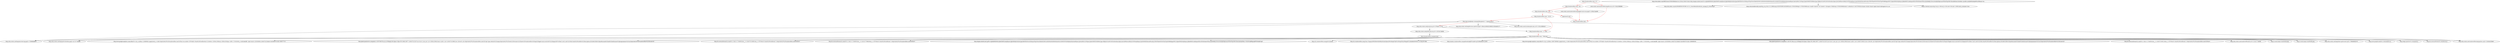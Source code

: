 strict digraph G {
ratio=compress;
"http://cdn.sstatic.net/Js/stub.en.js?v=f79ea677275d" -> "http://stackoverflow.com/---17:7855";
"http://stackoverflow.com/---7856:end" -> "http://cdn.sstatic.net/stackoverflow/all.css?v=21e2177a80d8";
"http://stackoverflow.com/---7856:end" -> "http://i.stack.imgur.com/xKsQb.png";
"http://stackoverflow.com/---7856:end" -> "http://i.stack.imgur.com/tKsDb.png";
"http://stackoverflow.com/---7856:end" -> "http://cdn.sstatic.net/img/share-sprite-new.svg?v=7966d6d82b78";
"http://stackoverflow.com/---7856:end" -> "http://cdn.sstatic.net/stackoverflow/img/sprites.svg?v=1bc6a0c03b68";
"http://stackoverflow.com/---7856:end" -> "http://cdn.sstatic.net/Img/mini-hero-bg.png?v=7f269bbbdb22";
"http://stackoverflow.com/---7856:end" -> "http://cdn.sstatic.net/Img/sprite-herobox.png?v=d173774f3a9f";
"http://stackoverflow.com/---7856:end" -> "http://www.google-analytics.com/analytics.js";
"http://stackoverflow.com/---7856:end" -> "http://edge.quantserve.com/quant.js";
"http://stackoverflow.com/---7856:end" -> "http://b.scorecardresearch.com/beacon.js";
"http://ajax.googleapis.com/ajax/libs/jquery/1.7.1/jquery.min.js" -> "http://cdn.sstatic.net/img/favicons-sprite16.png?v=fddce2e0664fc366fd231694e681377";
"http://cdn.sstatic.net/Js/stub.en.js?v=f79ea677275d" -> "http://cdn.sstatic.net/Js/full-anon.en.js?v=c5525e7a9906";
"http://stackoverflow.com/---7856:end" -> "http://www.google-analytics.com/collect?v=1&_v=j33&a=1165883&t=pageview&_s=1&dl=http%3A%2F%2Fstackoverflow.com%2F&ul=en-us&de=UTF-8&dt=Stack%20Overflow&sd=24-bit&sr=1920x1200&vp=1830x1055&je=1&fl=17.0%20r0&_u=AACAAAQBI~&jid=&cid=1232355954.1434373122&tid=UA-5620270-1&z=183277713";
"http://stackoverflow.com/---7856:end" -> "http://pixel.quantserve.com/pixel;r=1878758578;a=p-c1rF4kxgLUzNc;fpan=0;fpa=P0-1946119077-1434373122237;ns=0;ce=1;cm=;je=1;sr=1920x1200x24;enc=n;dst=1;et=1434373153862;tzo=240;ref=;url=http%3A%2F%2Fstackoverflow.com%2F;ogl=type.website%2Cimage.http%3A%2F%2Fcdn%252Esstatic%252Enet%2Fstackoverflow%2Fimg%2Fapple-touch-icon%402%252Epng%3Fv%3Dea71a5211a91%2Ctitle.Stack%20Overflow%2Cdescription.Q%26A%20for%20professional%20and%20enthusiast%20programmers%2Curl.http%3A%2F%2Fstackoverflow%252Ecom%2F";
"http://stackoverflow.com/---7856:end" -> "http://b.scorecardresearch.com/b?c1=2&c2=17440561&ns__t=1434373153861&ns_c=UTF-8&c8=Stack%20Overflow&c7=http%3A%2F%2Fstackoverflow.com%2F&c9=";
"http://stackoverflow.com/---7856:end" -> "http://b.scorecardresearch.com/b2?c1=2&c2=17440561&ns__t=1425137796640&ns_c=UTF-8&c8=Stack%20Overflow&c7=http%3A%2F%2Fstackoverflow.com%2F&c9=";
"http://cdn.sstatic.net/Js/full-anon.en.js?v=c5525e7a9906" -> "http://stackoverflow.com/gps/event";
"http://stackoverflow.com/---7856:end" -> "http://engine.adzerk.net/i.gif?e=eyJhdiI6NDM3LCJhdCI6MTcsImJ0IjowLCJjbSI6MjEzNzQ3LCJjaCI6MTE3OCwiY3IiOjcyNTg2OSwiZGkiOiI2MGUxZDI3MzNiODI0MGQxOGI1OGM0YWVhODljNjQzMyIsImRtIjoxLCJmYyI6NzU2MTgxLCJmbCI6NDY5MDk4LCJpcCI6IjEyOC4zMC43OS45IiwibnciOjIyLCJwYyI6MywicHIiOjU3OTMsInJ0IjoyLCJzdCI6ODI3NywidWsiOiJ1ZTEtNTkxMGY0OTQ5ZTg3NGRkMjgzMWU2ZjkxMWE0OGJiMjciLCJ6biI6NDUsInRzIjoxNDI1MTM3NzkwNTEzLCJiZiI6dHJ1ZSwicG4iOiJhZHplcmsxNTE4NTg2NDU3IiwiZnEiOjF9&s=Y-X32WvjBfDgicq6FPTyWq9TvgM";
"http://view.atdmt.com/MRT/iview/478350399/direct;wi.220;hi.250/01?click=http://engine.adzerk.net/r?e=eyJhdiI6NDM3LCJhdCI6MTcsImJ0IjowLCJjbSI6MjEzNzQ3LCJjaCI6MTE3OCwiY3IiOjcyNTg2OSwiZGkiOiI2MGUxZDI3MzNiODI0MGQxOGI1OGM0YWVhODljNjQzMyIsImRtIjoxLCJmYyI6NzU2MTgxLCJmbCI6NDY5MDk4LCJpcCI6IjEyOC4zMC43OS45IiwibnciOjIyLCJwYyI6MywicHIiOjU3OTMsInJ0IjoyLCJzdCI6ODI3NywidWsiOiJ1ZTEtNTkxMGY0OTQ5ZTg3NGRkMjgzMWU2ZjkxMWE0OGJiMjciLCJ6biI6NDUsInRzIjoxNDI1MTM3NzkwNTEzLCJiZiI6dHJ1ZSwicG4iOiJhZHplcmsxNTE4NTg2NDU3IiwidXIiOm51bGx9&s=Jce3Ee-l-qvPpN6UAnYgMVd-nTE&url=%u" -> "http://cdn.atdmt.com/ds/NMMRTRUMTCRF/141212_StaticRebuild/websites_manage_ft_220x250.gif";
"http://view.atdmt.com/MRT/iview/478350399/direct;wi.220;hi.250/01?click=http://engine.adzerk.net/r?e=eyJhdiI6NDM3LCJhdCI6MTcsImJ0IjowLCJjbSI6MjEzNzQ3LCJjaCI6MTE3OCwiY3IiOjcyNTg2OSwiZGkiOiI2MGUxZDI3MzNiODI0MGQxOGI1OGM0YWVhODljNjQzMyIsImRtIjoxLCJmYyI6NzU2MTgxLCJmbCI6NDY5MDk4LCJpcCI6IjEyOC4zMC43OS45IiwibnciOjIyLCJwYyI6MywicHIiOjU3OTMsInJ0IjoyLCJzdCI6ODI3NywidWsiOiJ1ZTEtNTkxMGY0OTQ5ZTg3NGRkMjgzMWU2ZjkxMWE0OGJiMjciLCJ6biI6NDUsInRzIjoxNDI1MTM3NzkwNTEzLCJiZiI6dHJ1ZSwicG4iOiJhZHplcmsxNTE4NTg2NDU3IiwidXIiOm51bGx9&s=Jce3Ee-l-qvPpN6UAnYgMVd-nTE&url=%u" -> "https://cdn.doubleverify.com/dvtp_src.js?ctx=2111880&cmp=RUMTCRF01833MRT&sid=478350399&plc=478350399&num=&adid=&advid=1611&adsrv=2&region=30&btreg=478350399&btadsrv=atdmt&crt=344797862&crtname=&chnl=&unit=&pid=&uid=&dvtagver=6.1.src";
"http://view.atdmt.com/MRT/iview/478350399/direct;wi.220;hi.250/01?click=http://engine.adzerk.net/r?e=eyJhdiI6NDM3LCJhdCI6MTcsImJ0IjowLCJjbSI6MjEzNzQ3LCJjaCI6MTE3OCwiY3IiOjcyNTg2OSwiZGkiOiI2MGUxZDI3MzNiODI0MGQxOGI1OGM0YWVhODljNjQzMyIsImRtIjoxLCJmYyI6NzU2MTgxLCJmbCI6NDY5MDk4LCJpcCI6IjEyOC4zMC43OS45IiwibnciOjIyLCJwYyI6MywicHIiOjU3OTMsInJ0IjoyLCJzdCI6ODI3NywidWsiOiJ1ZTEtNTkxMGY0OTQ5ZTg3NGRkMjgzMWU2ZjkxMWE0OGJiMjciLCJ6biI6NDUsInRzIjoxNDI1MTM3NzkwNTEzLCJiZiI6dHJ1ZSwicG4iOiJhZHplcmsxNTE4NTg2NDU3IiwidXIiOm51bGx9&s=Jce3Ee-l-qvPpN6UAnYgMVd-nTE&url=%u" -> "https://c.betrad.com/surly.js?;ad_w=300;ad_h=250;coid=343;nid=11908;check_container=true";
"http://stackoverflow.com/---7856:end" -> "http://clc.stackoverflow.com/j/p?d=hireme";
"http://ajax.googleapis.com/ajax/libs/jquery/1.7.1/jquery.min.js" -> "http://cdn.sstatic.net/clc/styles/jobs.min.css?v=202e16fd8420";
"http://stackoverflow.com/---7856:end" -> "http://clc.stackoverflow.com/j/i?an=Y5pzpLi0WfGSBwMQMDEyMLMyMjAxsDMCeRxgIYYjHUwM3nqSNxL0F9gzgWUZuRiA8h0NWMVz--Z7cNq1tFr-BAA";
"http://stackoverflow.com/---7856:end" -> "http://careers.stackoverflow.com/gethired/i/qKJITU4y8AV-q2Ub3BmKkcW-2yFdC";
"http://stackoverflow.com/---7856:end" -> "http://cdn.sstatic.net/stackoverflow/all.css?v=21e2177a80d8";
"http://stackoverflow.com/---7856:end" -> "http://i.stack.imgur.com/xKsQb.png";
"http://stackoverflow.com/---7856:end" -> "http://i.stack.imgur.com/tKsDb.png";
"http://stackoverflow.com/---7856:end" -> "http://cdn.sstatic.net/img/share-sprite-new.svg?v=7966d6d82b78";
"http://stackoverflow.com/---7856:end" -> "http://www.google-analytics.com/analytics.js";
"http://stackoverflow.com/---7856:end" -> "http://edge.quantserve.com/quant.js";
"http://stackoverflow.com/---7856:end" -> "http://b.scorecardresearch.com/beacon.js";
"http://ajax.googleapis.com/ajax/libs/jquery/1.7.1/jquery.min.js" -> "http://cdn.sstatic.net/stackoverflow/img/sprites.svg?v=1bc6a0c03b68";
"http://ajax.googleapis.com/ajax/libs/jquery/1.7.1/jquery.min.js" -> "http://cdn.sstatic.net/Img/mini-hero-bg.png?v=7f269bbbdb22";
"http://ajax.googleapis.com/ajax/libs/jquery/1.7.1/jquery.min.js" -> "http://cdn.sstatic.net/Img/sprite-herobox.png?v=d173774f3a9f";
"http://ajax.googleapis.com/ajax/libs/jquery/1.7.1/jquery.min.js" -> "http://cdn.sstatic.net/img/favicons-sprite16.png?v=fddce2e0664fc366fd231694e681377";
"http://cdn.sstatic.net/Js/stub.en.js?v=f79ea677275d" -> "http://cdn.sstatic.net/Js/full-anon.en.js?v=c5525e7a9906";
"http://stackoverflow.com/---7856:end" -> "http://www.google-analytics.com/collect?v=1&_v=j33&a=106373636&t=pageview&_s=1&dl=http%3A%2F%2Fstackoverflow.com%2F&ul=en-us&de=UTF-8&dt=Stack%20Overflow&sd=24-bit&sr=1920x1200&vp=1830x1055&je=1&fl=17.0%20r0&_u=AACAAAQBI~&jid=&cid=1232355954.1434373122&tid=UA-5620270-1&z=1084858161";
"http://stackoverflow.com/---7856:end" -> "http://pixel.quantserve.com/pixel;r=182767106;a=p-c1rF4kxgLUzNc;fpan=0;fpa=P0-1946119077-1434373122237;ns=0;ce=1;cm=;je=1;sr=1920x1200x24;enc=n;dst=1;et=1434373180215;tzo=240;ref=;url=http%3A%2F%2Fstackoverflow.com%2F;ogl=type.website%2Cimage.http%3A%2F%2Fcdn%252Esstatic%252Enet%2Fstackoverflow%2Fimg%2Fapple-touch-icon%402%252Epng%3Fv%3Dea71a5211a91%2Ctitle.Stack%20Overflow%2Cdescription.Q%26A%20for%20professional%20and%20enthusiast%20programmers%2Curl.http%3A%2F%2Fstackoverflow%252Ecom%2F";
"http://stackoverflow.com/---7856:end" -> "http://b.scorecardresearch.com/b?c1=2&c2=17440561&ns__t=1434373180214&ns_c=UTF-8&c8=Stack%20Overflow&c7=http%3A%2F%2Fstackoverflow.com%2F&c9=";
"http://stackoverflow.com/---7856:end" -> "http://b.scorecardresearch.com/b2?c1=2&c2=17440561&ns__t=1425137796640&ns_c=UTF-8&c8=Stack%20Overflow&c7=http%3A%2F%2Fstackoverflow.com%2F&c9=";
"http://cdn.sstatic.net/Js/full-anon.en.js?v=c5525e7a9906" -> "http://stackoverflow.com/gps/event";
"http://stackoverflow.com/---7856:end" -> "http://engine.adzerk.net/i.gif?e=eyJhdiI6NDM3LCJhdCI6MTcsImJ0IjowLCJjbSI6MjEzNzQ3LCJjaCI6MTE3OCwiY3IiOjcyNTg2OSwiZGkiOiI2MGUxZDI3MzNiODI0MGQxOGI1OGM0YWVhODljNjQzMyIsImRtIjoxLCJmYyI6NzU2MTgxLCJmbCI6NDY5MDk4LCJpcCI6IjEyOC4zMC43OS45IiwibnciOjIyLCJwYyI6MywicHIiOjU3OTMsInJ0IjoyLCJzdCI6ODI3NywidWsiOiJ1ZTEtNTkxMGY0OTQ5ZTg3NGRkMjgzMWU2ZjkxMWE0OGJiMjciLCJ6biI6NDUsInRzIjoxNDI1MTM3NzkwNTEzLCJiZiI6dHJ1ZSwicG4iOiJhZHplcmsxNTE4NTg2NDU3IiwiZnEiOjF9&s=Y-X32WvjBfDgicq6FPTyWq9TvgM";
"http://view.atdmt.com/MRT/iview/478350399/direct;wi.220;hi.250/01?click=http://engine.adzerk.net/r?e=eyJhdiI6NDM3LCJhdCI6MTcsImJ0IjowLCJjbSI6MjEzNzQ3LCJjaCI6MTE3OCwiY3IiOjcyNTg2OSwiZGkiOiI2MGUxZDI3MzNiODI0MGQxOGI1OGM0YWVhODljNjQzMyIsImRtIjoxLCJmYyI6NzU2MTgxLCJmbCI6NDY5MDk4LCJpcCI6IjEyOC4zMC43OS45IiwibnciOjIyLCJwYyI6MywicHIiOjU3OTMsInJ0IjoyLCJzdCI6ODI3NywidWsiOiJ1ZTEtNTkxMGY0OTQ5ZTg3NGRkMjgzMWU2ZjkxMWE0OGJiMjciLCJ6biI6NDUsInRzIjoxNDI1MTM3NzkwNTEzLCJiZiI6dHJ1ZSwicG4iOiJhZHplcmsxNTE4NTg2NDU3IiwidXIiOm51bGx9&s=Jce3Ee-l-qvPpN6UAnYgMVd-nTE&url=%u" -> "http://cdn.atdmt.com/ds/NMMRTRUMTCRF/141212_StaticRebuild/websites_manage_ft_220x250.gif";
"http://view.atdmt.com/MRT/iview/478350399/direct;wi.220;hi.250/01?click=http://engine.adzerk.net/r?e=eyJhdiI6NDM3LCJhdCI6MTcsImJ0IjowLCJjbSI6MjEzNzQ3LCJjaCI6MTE3OCwiY3IiOjcyNTg2OSwiZGkiOiI2MGUxZDI3MzNiODI0MGQxOGI1OGM0YWVhODljNjQzMyIsImRtIjoxLCJmYyI6NzU2MTgxLCJmbCI6NDY5MDk4LCJpcCI6IjEyOC4zMC43OS45IiwibnciOjIyLCJwYyI6MywicHIiOjU3OTMsInJ0IjoyLCJzdCI6ODI3NywidWsiOiJ1ZTEtNTkxMGY0OTQ5ZTg3NGRkMjgzMWU2ZjkxMWE0OGJiMjciLCJ6biI6NDUsInRzIjoxNDI1MTM3NzkwNTEzLCJiZiI6dHJ1ZSwicG4iOiJhZHplcmsxNTE4NTg2NDU3IiwidXIiOm51bGx9&s=Jce3Ee-l-qvPpN6UAnYgMVd-nTE&url=%u" -> "https://cdn.doubleverify.com/dvtp_src.js?ctx=2111880&cmp=RUMTCRF01833MRT&sid=478350399&plc=478350399&num=&adid=&advid=1611&adsrv=2&region=30&btreg=478350399&btadsrv=atdmt&crt=344797862&crtname=&chnl=&unit=&pid=&uid=&dvtagver=6.1.src";
"http://view.atdmt.com/MRT/iview/478350399/direct;wi.220;hi.250/01?click=http://engine.adzerk.net/r?e=eyJhdiI6NDM3LCJhdCI6MTcsImJ0IjowLCJjbSI6MjEzNzQ3LCJjaCI6MTE3OCwiY3IiOjcyNTg2OSwiZGkiOiI2MGUxZDI3MzNiODI0MGQxOGI1OGM0YWVhODljNjQzMyIsImRtIjoxLCJmYyI6NzU2MTgxLCJmbCI6NDY5MDk4LCJpcCI6IjEyOC4zMC43OS45IiwibnciOjIyLCJwYyI6MywicHIiOjU3OTMsInJ0IjoyLCJzdCI6ODI3NywidWsiOiJ1ZTEtNTkxMGY0OTQ5ZTg3NGRkMjgzMWU2ZjkxMWE0OGJiMjciLCJ6biI6NDUsInRzIjoxNDI1MTM3NzkwNTEzLCJiZiI6dHJ1ZSwicG4iOiJhZHplcmsxNTE4NTg2NDU3IiwidXIiOm51bGx9&s=Jce3Ee-l-qvPpN6UAnYgMVd-nTE&url=%u" -> "https://c.betrad.com/surly.js?;ad_w=300;ad_h=250;coid=343;nid=11908;check_container=true";
"http://stackoverflow.com/---7856:end" -> "http://clc.stackoverflow.com/j/p?d=hireme";
"http://ajax.googleapis.com/ajax/libs/jquery/1.7.1/jquery.min.js" -> "http://cdn.sstatic.net/clc/styles/jobs.min.css?v=202e16fd8420";
"http://stackoverflow.com/---7856:end" -> "http://clc.stackoverflow.com/j/i?an=Y5pzpLi0WfGSBwMQMDEyMLMyMjAxsDMCeRxgIYYjHUwM3nqSNxL0F9gzgWUZuRiA8h0NWMVz--Z7cNq1tFr-BAA";
"http://stackoverflow.com/---7856:end" -> "http://careers.stackoverflow.com/gethired/i/qKJITU4y8AV-q2Ub3BmKkcW-2yFdC";
"http://stackoverflow.com/---0:7" -> "http://stackoverflow.com/---8:8"[color=red];
"http://stackoverflow.com/---8:8" -> "http://stackoverflow.com/---9:9"[color=red];
"http://stackoverflow.com/---9:9" -> "http://stackoverflow.com/---10:16"[color=red];
"http://stackoverflow.com/---10:16" -> "http://stackoverflow.com/---17:7855"[color=red];
"http://stackoverflow.com/---17:7855" -> "http://stackoverflow.com/---7856:end"[color=red];
"http://stackoverflow.com/---0:7" -> "//cdn.sstatic.net/stackoverflow/img/favicon.ico?v=00a326f96f68"[color=red];
"//cdn.sstatic.net/stackoverflow/img/favicon.ico?v=00a326f96f68" -> "http://stackoverflow.com/"[color=red];
"http://stackoverflow.com/---8:8" -> "//cdn.sstatic.net/stackoverflow/img/apple-touch-icon.png?v=41f6e13ade69"[color=red];
"//cdn.sstatic.net/stackoverflow/img/apple-touch-icon.png?v=41f6e13ade69" -> "http://stackoverflow.com/"[color=red];
"http://stackoverflow.com/---9:9" -> "/opensearch.xml"[color=red];
"/opensearch.xml" -> "http://stackoverflow.com/"[color=red];
"http://stackoverflow.com/---10:16" -> "http://ajax.googleapis.com/ajax/libs/jquery/1.7.1/jquery.min.js"[color=red];
"http://ajax.googleapis.com/ajax/libs/jquery/1.7.1/jquery.min.js" -> "http://cdn.sstatic.net/Js/stub.en.js?v=f79ea677275d"[color=red];
}
